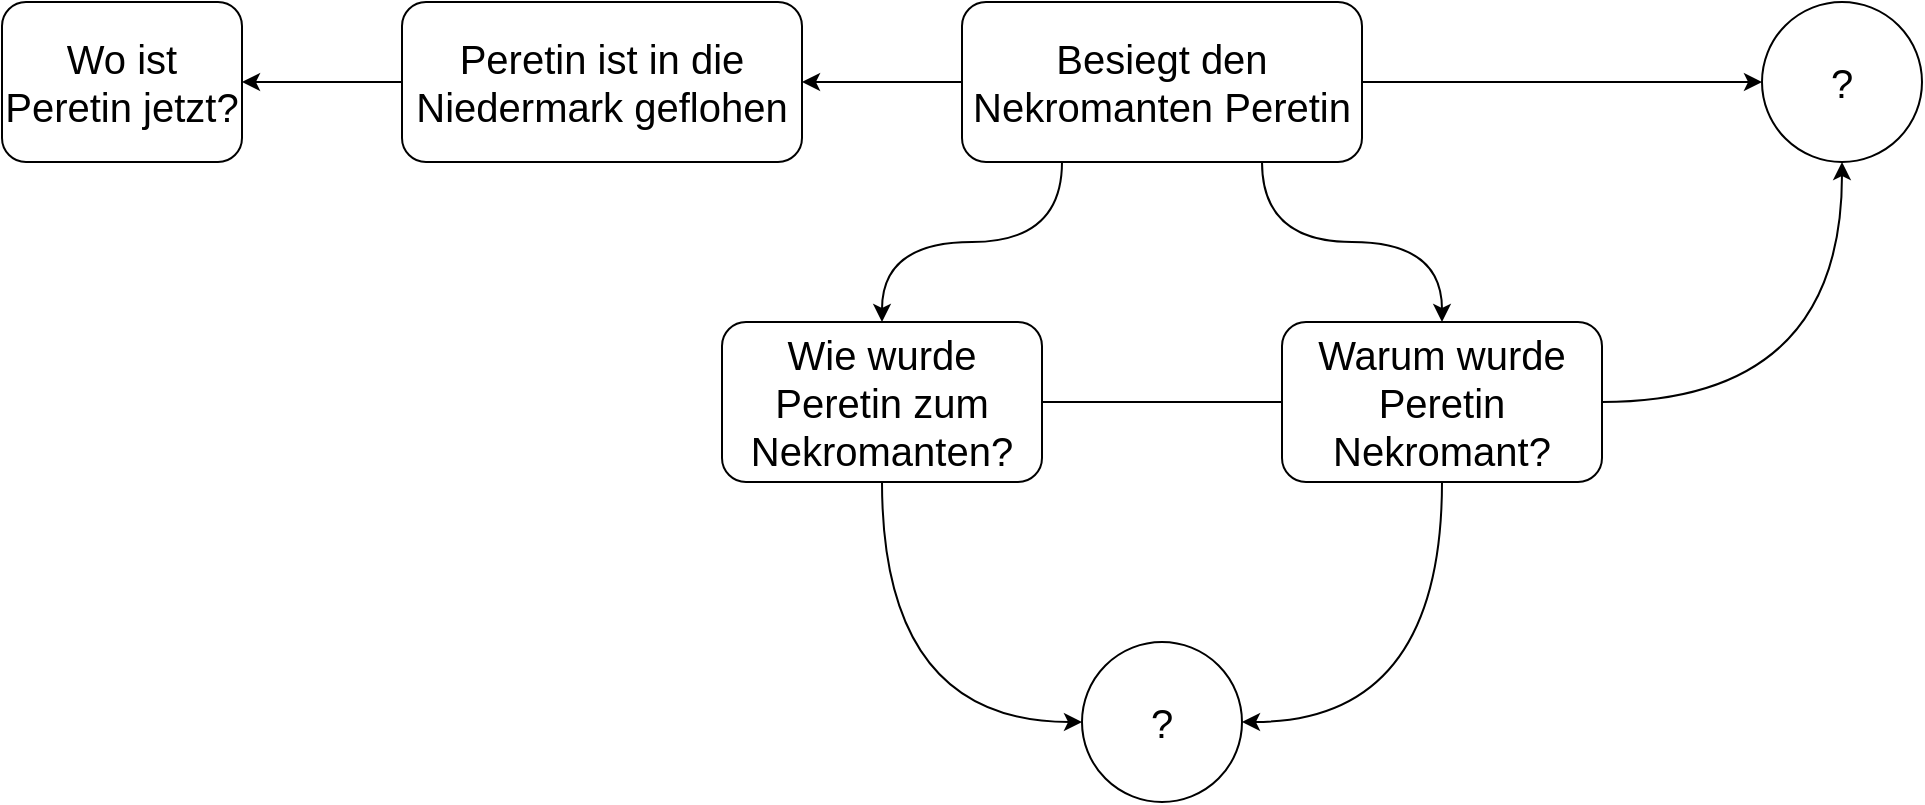 <mxfile version="20.8.10" type="device"><diagram name="Seite-1" id="Ni1T2M6skhCwH-tCkj8g"><mxGraphModel dx="2307" dy="866" grid="1" gridSize="10" guides="1" tooltips="1" connect="1" arrows="1" fold="1" page="1" pageScale="1" pageWidth="827" pageHeight="1169" math="0" shadow="0"><root><mxCell id="0"/><mxCell id="1" parent="0"/><mxCell id="dgzMwqLcYgc-qMfbQlKJ-7" style="edgeStyle=orthogonalEdgeStyle;rounded=0;orthogonalLoop=1;jettySize=auto;html=1;fontSize=20;" edge="1" parent="1" source="dgzMwqLcYgc-qMfbQlKJ-3" target="dgzMwqLcYgc-qMfbQlKJ-4"><mxGeometry relative="1" as="geometry"/></mxCell><mxCell id="dgzMwqLcYgc-qMfbQlKJ-9" style="edgeStyle=orthogonalEdgeStyle;rounded=0;orthogonalLoop=1;jettySize=auto;html=1;fontSize=20;" edge="1" parent="1" source="dgzMwqLcYgc-qMfbQlKJ-3" target="dgzMwqLcYgc-qMfbQlKJ-8"><mxGeometry relative="1" as="geometry"/></mxCell><mxCell id="dgzMwqLcYgc-qMfbQlKJ-12" style="edgeStyle=orthogonalEdgeStyle;orthogonalLoop=1;jettySize=auto;html=1;fontSize=20;curved=1;exitX=0.25;exitY=1;exitDx=0;exitDy=0;" edge="1" parent="1" source="dgzMwqLcYgc-qMfbQlKJ-3" target="dgzMwqLcYgc-qMfbQlKJ-10"><mxGeometry relative="1" as="geometry"/></mxCell><mxCell id="dgzMwqLcYgc-qMfbQlKJ-13" style="edgeStyle=orthogonalEdgeStyle;orthogonalLoop=1;jettySize=auto;html=1;fontSize=20;curved=1;exitX=0.75;exitY=1;exitDx=0;exitDy=0;" edge="1" parent="1" source="dgzMwqLcYgc-qMfbQlKJ-3" target="dgzMwqLcYgc-qMfbQlKJ-11"><mxGeometry relative="1" as="geometry"/></mxCell><mxCell id="dgzMwqLcYgc-qMfbQlKJ-3" value="Besiegt den Nekromanten Peretin" style="rounded=1;whiteSpace=wrap;html=1;fontSize=20;" vertex="1" parent="1"><mxGeometry x="440" y="280" width="200" height="80" as="geometry"/></mxCell><mxCell id="dgzMwqLcYgc-qMfbQlKJ-6" style="edgeStyle=orthogonalEdgeStyle;rounded=0;orthogonalLoop=1;jettySize=auto;html=1;fontSize=20;" edge="1" parent="1" source="dgzMwqLcYgc-qMfbQlKJ-4" target="dgzMwqLcYgc-qMfbQlKJ-5"><mxGeometry relative="1" as="geometry"/></mxCell><mxCell id="dgzMwqLcYgc-qMfbQlKJ-4" value="Peretin ist in die Niedermark geflohen" style="rounded=1;whiteSpace=wrap;html=1;fontSize=20;" vertex="1" parent="1"><mxGeometry x="160" y="280" width="200" height="80" as="geometry"/></mxCell><mxCell id="dgzMwqLcYgc-qMfbQlKJ-5" value="Wo ist Peretin jetzt?" style="rounded=1;whiteSpace=wrap;html=1;fontSize=20;" vertex="1" parent="1"><mxGeometry x="-40" y="280" width="120" height="80" as="geometry"/></mxCell><mxCell id="dgzMwqLcYgc-qMfbQlKJ-8" value="?" style="ellipse;whiteSpace=wrap;html=1;aspect=fixed;fontSize=20;" vertex="1" parent="1"><mxGeometry x="840" y="280" width="80" height="80" as="geometry"/></mxCell><mxCell id="dgzMwqLcYgc-qMfbQlKJ-14" style="edgeStyle=orthogonalEdgeStyle;curved=1;orthogonalLoop=1;jettySize=auto;html=1;fontSize=20;endArrow=none;endFill=0;" edge="1" parent="1" source="dgzMwqLcYgc-qMfbQlKJ-10" target="dgzMwqLcYgc-qMfbQlKJ-11"><mxGeometry relative="1" as="geometry"/></mxCell><mxCell id="dgzMwqLcYgc-qMfbQlKJ-18" style="edgeStyle=orthogonalEdgeStyle;curved=1;orthogonalLoop=1;jettySize=auto;html=1;entryX=0;entryY=0.5;entryDx=0;entryDy=0;fontSize=20;endArrow=classic;endFill=1;exitX=0.5;exitY=1;exitDx=0;exitDy=0;" edge="1" parent="1" source="dgzMwqLcYgc-qMfbQlKJ-10" target="dgzMwqLcYgc-qMfbQlKJ-16"><mxGeometry relative="1" as="geometry"/></mxCell><mxCell id="dgzMwqLcYgc-qMfbQlKJ-10" value="Wie wurde Peretin zum Nekromanten?" style="rounded=1;whiteSpace=wrap;html=1;fontSize=20;" vertex="1" parent="1"><mxGeometry x="320" y="440" width="160" height="80" as="geometry"/></mxCell><mxCell id="dgzMwqLcYgc-qMfbQlKJ-15" style="edgeStyle=orthogonalEdgeStyle;curved=1;orthogonalLoop=1;jettySize=auto;html=1;fontSize=20;endArrow=classic;endFill=1;" edge="1" parent="1" source="dgzMwqLcYgc-qMfbQlKJ-11" target="dgzMwqLcYgc-qMfbQlKJ-8"><mxGeometry relative="1" as="geometry"/></mxCell><mxCell id="dgzMwqLcYgc-qMfbQlKJ-17" style="edgeStyle=orthogonalEdgeStyle;curved=1;orthogonalLoop=1;jettySize=auto;html=1;entryX=1;entryY=0.5;entryDx=0;entryDy=0;fontSize=20;endArrow=classic;endFill=1;exitX=0.5;exitY=1;exitDx=0;exitDy=0;" edge="1" parent="1" source="dgzMwqLcYgc-qMfbQlKJ-11" target="dgzMwqLcYgc-qMfbQlKJ-16"><mxGeometry relative="1" as="geometry"/></mxCell><mxCell id="dgzMwqLcYgc-qMfbQlKJ-11" value="Warum wurde Peretin Nekromant?" style="rounded=1;whiteSpace=wrap;html=1;fontSize=20;" vertex="1" parent="1"><mxGeometry x="600" y="440" width="160" height="80" as="geometry"/></mxCell><mxCell id="dgzMwqLcYgc-qMfbQlKJ-16" value="?" style="ellipse;whiteSpace=wrap;html=1;aspect=fixed;fontSize=20;" vertex="1" parent="1"><mxGeometry x="500" y="600" width="80" height="80" as="geometry"/></mxCell></root></mxGraphModel></diagram></mxfile>